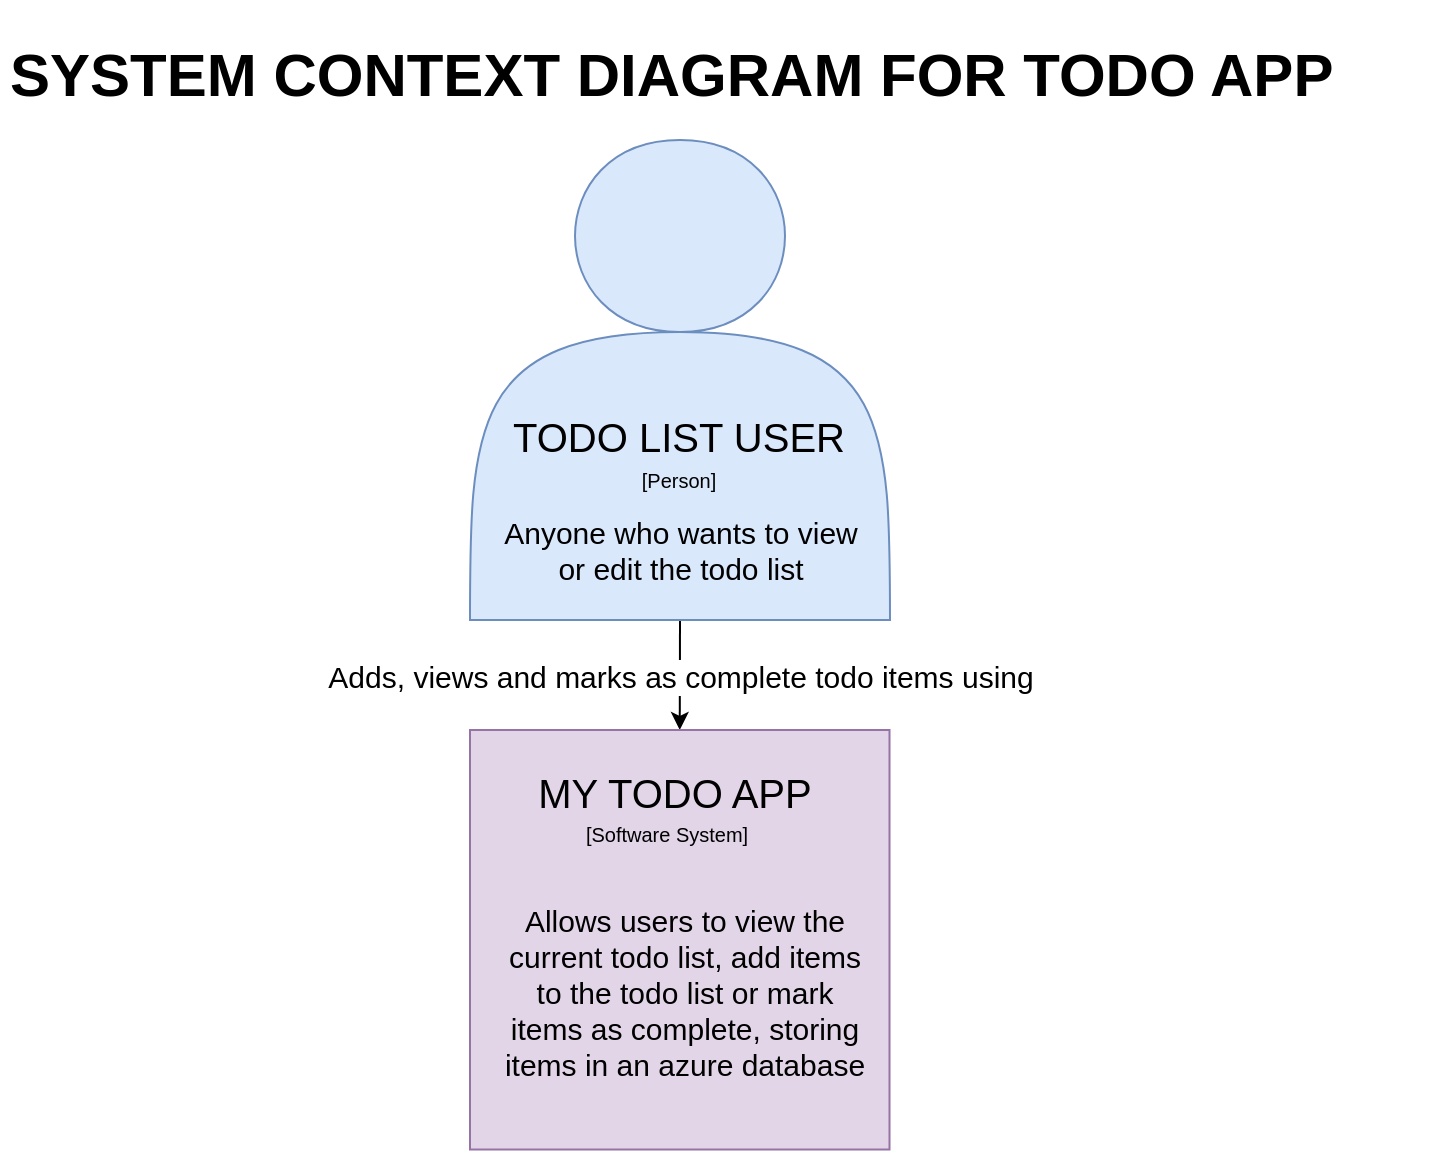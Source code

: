 <mxfile version="17.5.1" type="device"><diagram id="7KyWjlOdYIuocKrFdDmj" name="Page-1"><mxGraphModel dx="1865" dy="674" grid="1" gridSize="10" guides="1" tooltips="1" connect="1" arrows="1" fold="1" page="1" pageScale="1" pageWidth="827" pageHeight="1169" math="0" shadow="0"><root><mxCell id="0"/><mxCell id="1" parent="0"/><mxCell id="X5jsZAsfOAzrDfFDwAut-16" value="" style="endArrow=classic;html=1;rounded=0;fontSize=15;exitX=0.5;exitY=1;exitDx=0;exitDy=0;entryX=0.5;entryY=0;entryDx=0;entryDy=0;" parent="1" source="X5jsZAsfOAzrDfFDwAut-2" target="X5jsZAsfOAzrDfFDwAut-24" edge="1"><mxGeometry relative="1" as="geometry"><mxPoint x="200" y="330" as="sourcePoint"/><mxPoint x="240" y="400" as="targetPoint"/></mxGeometry></mxCell><mxCell id="X5jsZAsfOAzrDfFDwAut-17" value="Adds, views and marks as complete todo items using" style="edgeLabel;resizable=0;html=1;align=center;verticalAlign=middle;fontSize=15;" parent="X5jsZAsfOAzrDfFDwAut-16" connectable="0" vertex="1"><mxGeometry relative="1" as="geometry"/></mxCell><mxCell id="X5jsZAsfOAzrDfFDwAut-27" value="" style="group" parent="1" vertex="1" connectable="0"><mxGeometry x="135" y="375" width="230" height="210" as="geometry"/></mxCell><mxCell id="X5jsZAsfOAzrDfFDwAut-24" value="" style="whiteSpace=wrap;html=1;aspect=fixed;fontSize=10;strokeColor=#9673a6;fillColor=#e1d5e7;" parent="X5jsZAsfOAzrDfFDwAut-27" vertex="1"><mxGeometry width="209.756" height="209.756" as="geometry"/></mxCell><mxCell id="X5jsZAsfOAzrDfFDwAut-25" value="&lt;font style=&quot;font-size: 20px;&quot;&gt;MY TODO APP&lt;/font&gt;" style="text;html=1;align=center;verticalAlign=middle;resizable=0;points=[];autosize=1;strokeColor=none;fillColor=none;fontSize=20;" parent="X5jsZAsfOAzrDfFDwAut-27" vertex="1"><mxGeometry x="26.875" y="15.75" width="150" height="30" as="geometry"/></mxCell><mxCell id="X5jsZAsfOAzrDfFDwAut-26" value="[Software System]" style="text;html=1;align=center;verticalAlign=middle;resizable=0;points=[];autosize=1;strokeColor=none;fillColor=none;fontSize=10;" parent="X5jsZAsfOAzrDfFDwAut-27" vertex="1"><mxGeometry x="48.375" y="42" width="100" height="20" as="geometry"/></mxCell><mxCell id="X5jsZAsfOAzrDfFDwAut-33" value="&lt;font style=&quot;font-size: 15px&quot;&gt;Allows users to view the current todo list, add items to the todo list or mark items as complete, storing items in an azure database&lt;/font&gt;" style="text;html=1;strokeColor=none;fillColor=none;align=center;verticalAlign=top;whiteSpace=wrap;rounded=0;fontSize=15;" parent="X5jsZAsfOAzrDfFDwAut-27" vertex="1"><mxGeometry x="15" y="80" width="185" height="110" as="geometry"/></mxCell><mxCell id="X5jsZAsfOAzrDfFDwAut-35" value="" style="group" parent="1" vertex="1" connectable="0"><mxGeometry x="135" y="80" width="210" height="240" as="geometry"/></mxCell><mxCell id="X5jsZAsfOAzrDfFDwAut-2" value="" style="shape=actor;whiteSpace=wrap;html=1;fillColor=#dae8fc;strokeColor=#6c8ebf;" parent="X5jsZAsfOAzrDfFDwAut-35" vertex="1"><mxGeometry width="210" height="240" as="geometry"/></mxCell><mxCell id="X5jsZAsfOAzrDfFDwAut-4" value="&lt;font style=&quot;font-size: 20px;&quot;&gt;TODO LIST USER&lt;/font&gt;" style="text;html=1;align=center;verticalAlign=middle;resizable=0;points=[];autosize=1;strokeColor=none;fillColor=none;fontSize=20;" parent="X5jsZAsfOAzrDfFDwAut-35" vertex="1"><mxGeometry x="14" y="133" width="180" height="30" as="geometry"/></mxCell><mxCell id="X5jsZAsfOAzrDfFDwAut-18" value="[Person]" style="text;html=1;align=center;verticalAlign=middle;resizable=0;points=[];autosize=1;strokeColor=none;fillColor=none;fontSize=10;" parent="X5jsZAsfOAzrDfFDwAut-35" vertex="1"><mxGeometry x="79" y="160" width="50" height="20" as="geometry"/></mxCell><mxCell id="X5jsZAsfOAzrDfFDwAut-34" value="&lt;font style=&quot;font-size: 15px&quot;&gt;Anyone who wants to view or edit the todo list&lt;/font&gt;" style="text;html=1;strokeColor=none;fillColor=none;align=center;verticalAlign=middle;whiteSpace=wrap;rounded=0;fontSize=15;" parent="X5jsZAsfOAzrDfFDwAut-35" vertex="1"><mxGeometry x="12.5" y="180" width="185" height="50" as="geometry"/></mxCell><mxCell id="X5jsZAsfOAzrDfFDwAut-38" value="&lt;h1&gt;SYSTEM CONTEXT DIAGRAM FOR TODO APP&lt;/h1&gt;" style="text;html=1;strokeColor=none;fillColor=none;spacing=5;spacingTop=-20;whiteSpace=wrap;overflow=hidden;rounded=0;fontSize=15;" parent="1" vertex="1"><mxGeometry x="-100" y="20" width="720" height="120" as="geometry"/></mxCell></root></mxGraphModel></diagram></mxfile>